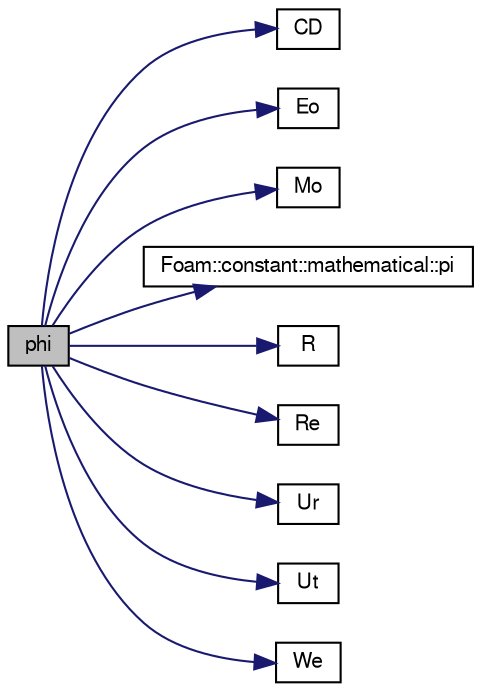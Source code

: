 digraph "phi"
{
  bgcolor="transparent";
  edge [fontname="FreeSans",fontsize="10",labelfontname="FreeSans",labelfontsize="10"];
  node [fontname="FreeSans",fontsize="10",shape=record];
  rankdir="LR";
  Node47 [label="phi",height=0.2,width=0.4,color="black", fillcolor="grey75", style="filled", fontcolor="black"];
  Node47 -> Node48 [color="midnightblue",fontsize="10",style="solid",fontname="FreeSans"];
  Node48 [label="CD",height=0.2,width=0.4,color="black",URL="$a32350.html#a3924ffcbd2e122bd6336a8a3cb425e45",tooltip="Return the bubble drag coefficient. "];
  Node47 -> Node49 [color="midnightblue",fontsize="10",style="solid",fontname="FreeSans"];
  Node49 [label="Eo",height=0.2,width=0.4,color="black",URL="$a32350.html#ad6ea8396aeb9165072b19ff94c8e2a1e",tooltip="Return the bubble Eotvos number. "];
  Node47 -> Node50 [color="midnightblue",fontsize="10",style="solid",fontname="FreeSans"];
  Node50 [label="Mo",height=0.2,width=0.4,color="black",URL="$a32350.html#a259240c62cc7b550a386d78d663df887",tooltip="Return the bubble Morton number. "];
  Node47 -> Node51 [color="midnightblue",fontsize="10",style="solid",fontname="FreeSans"];
  Node51 [label="Foam::constant::mathematical::pi",height=0.2,width=0.4,color="black",URL="$a21162.html#a731b8788a4c01586c35266c7ca4fed04"];
  Node47 -> Node52 [color="midnightblue",fontsize="10",style="solid",fontname="FreeSans"];
  Node52 [label="R",height=0.2,width=0.4,color="black",URL="$a32350.html#a193982560e6d6d9603c6e7a1be7b0b51"];
  Node47 -> Node53 [color="midnightblue",fontsize="10",style="solid",fontname="FreeSans"];
  Node53 [label="Re",height=0.2,width=0.4,color="black",URL="$a32350.html#ac74e4b487f11d99189e09ec9341db2b8",tooltip="Return the bubble Reynolds number. "];
  Node47 -> Node54 [color="midnightblue",fontsize="10",style="solid",fontname="FreeSans"];
  Node54 [label="Ur",height=0.2,width=0.4,color="black",URL="$a32350.html#a5ca84c6c3516b2737a0274b105ebca24",tooltip="Return the bubble relative velocity. "];
  Node47 -> Node55 [color="midnightblue",fontsize="10",style="solid",fontname="FreeSans"];
  Node55 [label="Ut",height=0.2,width=0.4,color="black",URL="$a32350.html#af0426097785bdd71f441b0e77e24385b",tooltip="Return the bubble turbulent velocity. "];
  Node47 -> Node56 [color="midnightblue",fontsize="10",style="solid",fontname="FreeSans"];
  Node56 [label="We",height=0.2,width=0.4,color="black",URL="$a32350.html#a6d9659a950a4c1738d566a44d450d228",tooltip="Return the bubble Webber number. "];
}
